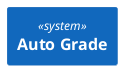 @startuml Auto Grade
!include <C4/C4_Container>
    System(autoGradeAlias, "Auto Grade", "")
@enduml